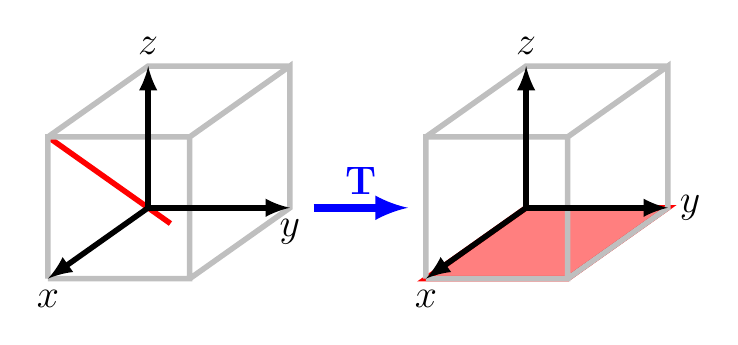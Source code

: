 \begin{tikzpicture}[x={(-0.707cm,-0.5cm)}, y={(1cm,0cm)}, z={(0cm,1cm)}, >=latex, line width=2pt, scale=0.6]

%   Matrix
%   2   0 -2
%   0   3   0
%   0  0   0

\def\xmin{-2} \def\xmax{3}
\def\ymin{-2} \def\ymax{3}
\def\zmin{-2} \def\zmax{3}

%%%%%%%%%%%%%%%%%%%%%%%%%%
% domain
\begin{scope}[shift={(0,0,0)}]
	% kernel
	\draw [color=red] (\xmax,0,\zmax) -- (\xmin/3,0,\zmin/3);

	% dotted box
	\draw [color=gray!50] 
	(\xmax,0,0) -- (\xmax,\ymax,0) -- (\xmax,\ymax,\zmax) -- (\xmax,0,\zmax) --  (\xmax,0,0) 
	(\xmax,\ymax,\zmax) -- (0,\ymax,\zmax) -- (0,\ymax,0) -- (\xmax,\ymax,0) 
	(0,\ymax,\zmax) -- (0,0,\zmax) -- (\xmax,0,\zmax);

	% coordinate axes
	\draw [->] (0,0,0) -- (\xmax,0,0) node [below] {\Large $x$};
	\draw [->] (0,0,0) -- (0,\ymax,0) node [below] {\Large $y$};
	\draw [->] (0,0,0) -- (0,0,\zmax) node [above] {\Large $z$};
\end{scope}

\draw[->, blue, shift={(0,3.5,0)}, line width=3pt] (0,0,0) -- node [above] {\Large $\textbf{T}$} (0,2,0);

%%%%%%%%%%%%%%%%%%%%%%%%%%
% codomain
\begin{scope}[shift={(0,8,0)}]
	% image
	\draw [color=red,fill=red,fill opacity=0.5] (0,0,0) -- (\xmax,0,0) -- (\xmax,\ymax,0) -- (0,\ymax,0) -- cycle; % xy-plane

	% dotted box
	\draw [color=gray!50] 
	(\xmax,0,0) -- (\xmax,\ymax,0) -- (\xmax,\ymax,\zmax) -- (\xmax,0,\zmax) --  (\xmax,0,0) 
	(\xmax,\ymax,\zmax) -- (0,\ymax,\zmax) -- (0,\ymax,0) -- (\xmax,\ymax,0) 
	(0,\ymax,\zmax) -- (0,0,\zmax) -- (\xmax,0,\zmax);

	% coordinate axes
	\draw [->] (0,0,0) -- (\xmax,0,0) node [below] {\Large $x$};
	\draw [->] (0,0,0) -- (0,\ymax,0) node [right] {\Large $y$};
	\draw [->] (0,0,0) -- (0,0,\zmax) node [above] {\Large $z$};
\end{scope}

\end{tikzpicture}

